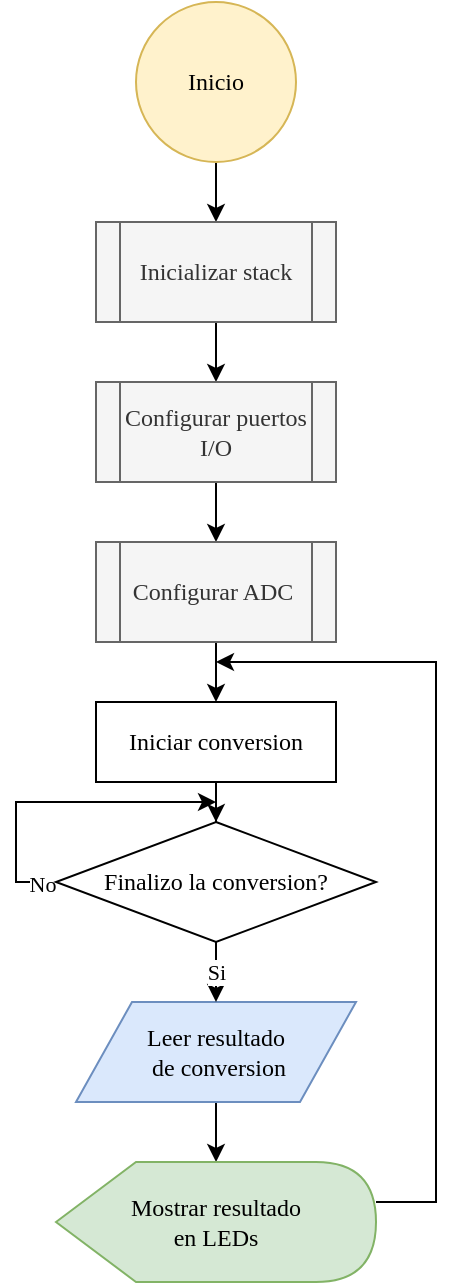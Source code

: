 <mxfile version="13.2.2" type="device"><diagram id="jFuiOq87YJf5IWJR327k" name="Page-1"><mxGraphModel dx="892" dy="680" grid="1" gridSize="10" guides="1" tooltips="1" connect="1" arrows="1" fold="1" page="1" pageScale="1" pageWidth="827" pageHeight="1169" math="0" shadow="0"><root><mxCell id="0"/><mxCell id="1" parent="0"/><mxCell id="rFItCzx_3RcjkZRvJF-G-3" style="edgeStyle=orthogonalEdgeStyle;rounded=0;orthogonalLoop=1;jettySize=auto;html=1;exitX=0.5;exitY=1;exitDx=0;exitDy=0;entryX=0.5;entryY=0;entryDx=0;entryDy=0;fontStyle=0;fontFamily=Fira Code;" parent="1" source="rFItCzx_3RcjkZRvJF-G-1" target="rFItCzx_3RcjkZRvJF-G-2" edge="1"><mxGeometry relative="1" as="geometry"/></mxCell><mxCell id="rFItCzx_3RcjkZRvJF-G-1" value="Inicio&lt;br&gt;" style="ellipse;whiteSpace=wrap;html=1;aspect=fixed;fillColor=#fff2cc;strokeColor=#d6b656;fontStyle=0;fontFamily=Fira Code;" parent="1" vertex="1"><mxGeometry x="170" y="50" width="80" height="80" as="geometry"/></mxCell><mxCell id="rFItCzx_3RcjkZRvJF-G-4" style="edgeStyle=orthogonalEdgeStyle;rounded=0;orthogonalLoop=1;jettySize=auto;html=1;exitX=0.5;exitY=1;exitDx=0;exitDy=0;fontStyle=0;fontFamily=Fira Code;" parent="1" source="rFItCzx_3RcjkZRvJF-G-2" target="rFItCzx_3RcjkZRvJF-G-5" edge="1"><mxGeometry relative="1" as="geometry"><mxPoint x="210" y="260" as="targetPoint"/></mxGeometry></mxCell><mxCell id="rFItCzx_3RcjkZRvJF-G-2" value="Inicializar stack" style="shape=process;whiteSpace=wrap;html=1;backgroundOutline=1;fillColor=#f5f5f5;strokeColor=#666666;fontColor=#333333;fontStyle=0;fontFamily=Fira Code;" parent="1" vertex="1"><mxGeometry x="150" y="160" width="120" height="50" as="geometry"/></mxCell><mxCell id="rFItCzx_3RcjkZRvJF-G-6" style="edgeStyle=orthogonalEdgeStyle;rounded=0;orthogonalLoop=1;jettySize=auto;html=1;exitX=0.5;exitY=1;exitDx=0;exitDy=0;fontStyle=0;fontFamily=Fira Code;" parent="1" source="rFItCzx_3RcjkZRvJF-G-5" target="rFItCzx_3RcjkZRvJF-G-7" edge="1"><mxGeometry relative="1" as="geometry"><mxPoint x="210" y="340" as="targetPoint"/></mxGeometry></mxCell><mxCell id="rFItCzx_3RcjkZRvJF-G-5" value="Configurar puertos I/O" style="shape=process;whiteSpace=wrap;html=1;backgroundOutline=1;fillColor=#f5f5f5;strokeColor=#666666;fontColor=#333333;fontStyle=0;fontFamily=Fira Code;" parent="1" vertex="1"><mxGeometry x="150" y="240" width="120" height="50" as="geometry"/></mxCell><mxCell id="rFItCzx_3RcjkZRvJF-G-8" style="edgeStyle=orthogonalEdgeStyle;rounded=0;orthogonalLoop=1;jettySize=auto;html=1;exitX=0.5;exitY=1;exitDx=0;exitDy=0;fontStyle=0;fontFamily=Fira Code;" parent="1" source="rFItCzx_3RcjkZRvJF-G-7" target="rFItCzx_3RcjkZRvJF-G-9" edge="1"><mxGeometry relative="1" as="geometry"><mxPoint x="210" y="430" as="targetPoint"/></mxGeometry></mxCell><mxCell id="rFItCzx_3RcjkZRvJF-G-7" value="Configurar ADC&amp;nbsp;" style="shape=process;whiteSpace=wrap;html=1;backgroundOutline=1;fillColor=#f5f5f5;strokeColor=#666666;fontColor=#333333;fontStyle=0;fontFamily=Fira Code;" parent="1" vertex="1"><mxGeometry x="150" y="320" width="120" height="50" as="geometry"/></mxCell><mxCell id="F_KbQRY3HpReEP4_sXYQ-5" value="" style="edgeStyle=orthogonalEdgeStyle;rounded=0;orthogonalLoop=1;jettySize=auto;html=1;fontFamily=Fira Code;fontStyle=0" parent="1" source="rFItCzx_3RcjkZRvJF-G-9" target="F_KbQRY3HpReEP4_sXYQ-3" edge="1"><mxGeometry relative="1" as="geometry"/></mxCell><mxCell id="rFItCzx_3RcjkZRvJF-G-9" value="Iniciar conversion" style="rounded=0;whiteSpace=wrap;html=1;fontStyle=0;fontFamily=Fira Code;" parent="1" vertex="1"><mxGeometry x="150" y="400" width="120" height="40" as="geometry"/></mxCell><mxCell id="rFItCzx_3RcjkZRvJF-G-16" value="" style="edgeStyle=orthogonalEdgeStyle;rounded=0;orthogonalLoop=1;jettySize=auto;html=1;fontStyle=0;fontFamily=Fira Code;" parent="1" source="rFItCzx_3RcjkZRvJF-G-12" edge="1"><mxGeometry relative="1" as="geometry"><mxPoint x="210.029" y="630" as="targetPoint"/></mxGeometry></mxCell><mxCell id="rFItCzx_3RcjkZRvJF-G-12" value="Leer resultado&lt;br&gt;&amp;nbsp;de conversion" style="shape=parallelogram;perimeter=parallelogramPerimeter;whiteSpace=wrap;html=1;fillColor=#dae8fc;strokeColor=#6c8ebf;fontStyle=0;fontFamily=Fira Code;" parent="1" vertex="1"><mxGeometry x="140" y="550" width="140" height="50" as="geometry"/></mxCell><mxCell id="F_KbQRY3HpReEP4_sXYQ-8" style="edgeStyle=orthogonalEdgeStyle;rounded=0;orthogonalLoop=1;jettySize=auto;html=1;fontFamily=Fira Code;fontStyle=0" parent="1" source="rFItCzx_3RcjkZRvJF-G-29" edge="1"><mxGeometry relative="1" as="geometry"><mxPoint x="210" y="380" as="targetPoint"/><Array as="points"><mxPoint x="320" y="650"/><mxPoint x="320" y="380"/></Array></mxGeometry></mxCell><mxCell id="rFItCzx_3RcjkZRvJF-G-29" value="Mostrar resultado &lt;br&gt;en LEDs" style="shape=display;whiteSpace=wrap;html=1;fillColor=#d5e8d4;strokeColor=#82b366;fontFamily=Fira Code;fontStyle=0" parent="1" vertex="1"><mxGeometry x="130" y="630" width="160" height="60" as="geometry"/></mxCell><mxCell id="F_KbQRY3HpReEP4_sXYQ-4" value="Si&lt;br&gt;" style="edgeStyle=orthogonalEdgeStyle;rounded=0;orthogonalLoop=1;jettySize=auto;html=1;fontFamily=Fira Code;fontStyle=0" parent="1" source="F_KbQRY3HpReEP4_sXYQ-3" target="rFItCzx_3RcjkZRvJF-G-12" edge="1"><mxGeometry relative="1" as="geometry"/></mxCell><mxCell id="F_KbQRY3HpReEP4_sXYQ-6" style="edgeStyle=orthogonalEdgeStyle;rounded=0;orthogonalLoop=1;jettySize=auto;html=1;exitX=0;exitY=0.5;exitDx=0;exitDy=0;fontFamily=Fira Code;fontStyle=0" parent="1" source="F_KbQRY3HpReEP4_sXYQ-3" edge="1"><mxGeometry relative="1" as="geometry"><mxPoint x="210" y="450" as="targetPoint"/><Array as="points"><mxPoint x="110" y="490"/><mxPoint x="110" y="450"/></Array></mxGeometry></mxCell><mxCell id="F_KbQRY3HpReEP4_sXYQ-7" value="No" style="edgeLabel;html=1;align=center;verticalAlign=middle;resizable=0;points=[];fontFamily=Fira Code;fontStyle=0" parent="F_KbQRY3HpReEP4_sXYQ-6" vertex="1" connectable="0"><mxGeometry x="-0.912" y="1" relative="1" as="geometry"><mxPoint as="offset"/></mxGeometry></mxCell><mxCell id="F_KbQRY3HpReEP4_sXYQ-3" value="Finalizo la conversion?" style="rhombus;whiteSpace=wrap;html=1;fontFamily=Fira Code;fontStyle=0" parent="1" vertex="1"><mxGeometry x="130" y="460" width="160" height="60" as="geometry"/></mxCell></root></mxGraphModel></diagram></mxfile>